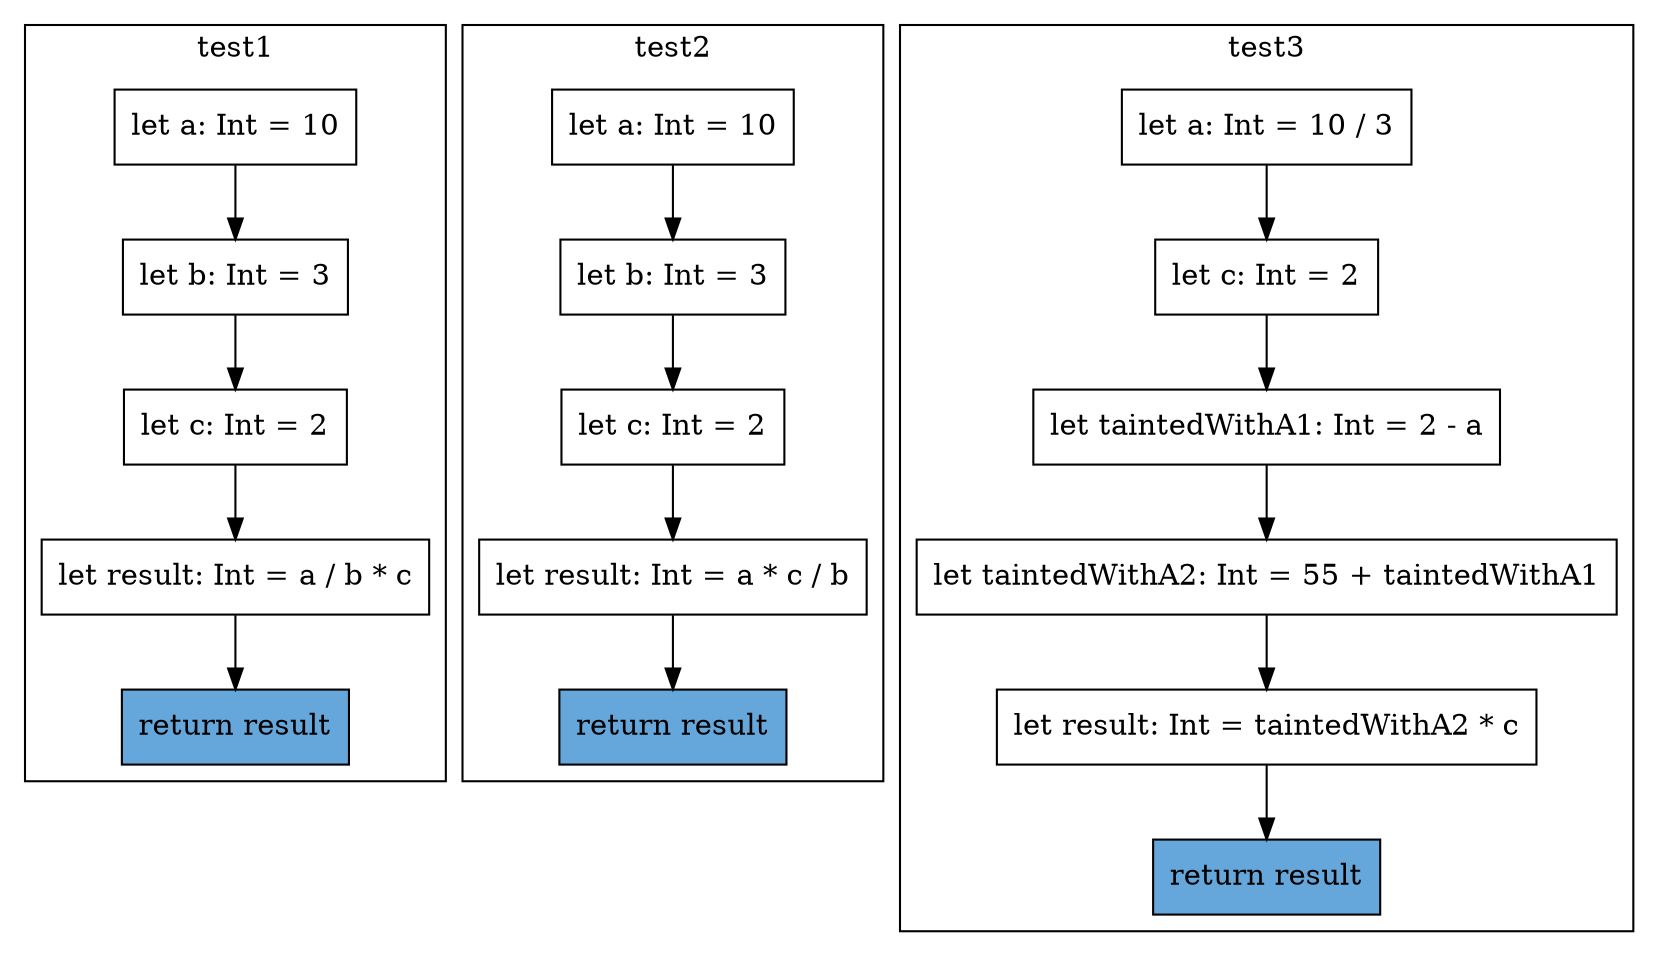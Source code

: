 digraph "div-before-mul" {
    node [shape=box];
    subgraph "cluster_test1" {
        label="test1";
        "test1_68" [label="let a: Int = 10"];
        "test1_69" [label="let b: Int = 3"];
        "test1_70" [label="let c: Int = 2"];
        "test1_71" [label="let result: Int = a / b * c"];
        "test1_72" [label="return result",style=filled,fillcolor="#66A7DB"];
        "test1_68" -> "test1_69";
        "test1_69" -> "test1_70";
        "test1_70" -> "test1_71";
        "test1_71" -> "test1_72";
    }
    subgraph "cluster_test2" {
        label="test2";
        "test2_73" [label="let a: Int = 10"];
        "test2_74" [label="let b: Int = 3"];
        "test2_75" [label="let c: Int = 2"];
        "test2_76" [label="let result: Int = a * c / b"];
        "test2_77" [label="return result",style=filled,fillcolor="#66A7DB"];
        "test2_73" -> "test2_74";
        "test2_74" -> "test2_75";
        "test2_75" -> "test2_76";
        "test2_76" -> "test2_77";
    }
    subgraph "cluster_test3" {
        label="test3";
        "test3_78" [label="let a: Int = 10 / 3"];
        "test3_79" [label="let c: Int = 2"];
        "test3_80" [label="let taintedWithA1: Int = 2 - a"];
        "test3_81" [label="let taintedWithA2: Int = 55 + taintedWithA1"];
        "test3_82" [label="let result: Int = taintedWithA2 * c"];
        "test3_83" [label="return result",style=filled,fillcolor="#66A7DB"];
        "test3_78" -> "test3_79";
        "test3_79" -> "test3_80";
        "test3_80" -> "test3_81";
        "test3_81" -> "test3_82";
        "test3_82" -> "test3_83";
    }
}
